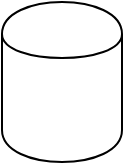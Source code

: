<mxfile version="11.1.2" type="github"><diagram id="otezNMO-IAW77wvypoZE" name="Page-1"><mxGraphModel dx="958" dy="514" grid="1" gridSize="10" guides="1" tooltips="1" connect="1" arrows="1" fold="1" page="1" pageScale="1" pageWidth="850" pageHeight="1100" math="0" shadow="0"><root><mxCell id="0"/><mxCell id="1" parent="0"/><mxCell id="xF3xoy70Ky_Tyqzns7DY-1" value="" style="shape=cylinder;whiteSpace=wrap;html=1;boundedLbl=1;backgroundOutline=1;" vertex="1" parent="1"><mxGeometry x="50" y="190" width="60" height="80" as="geometry"/></mxCell></root></mxGraphModel></diagram></mxfile>